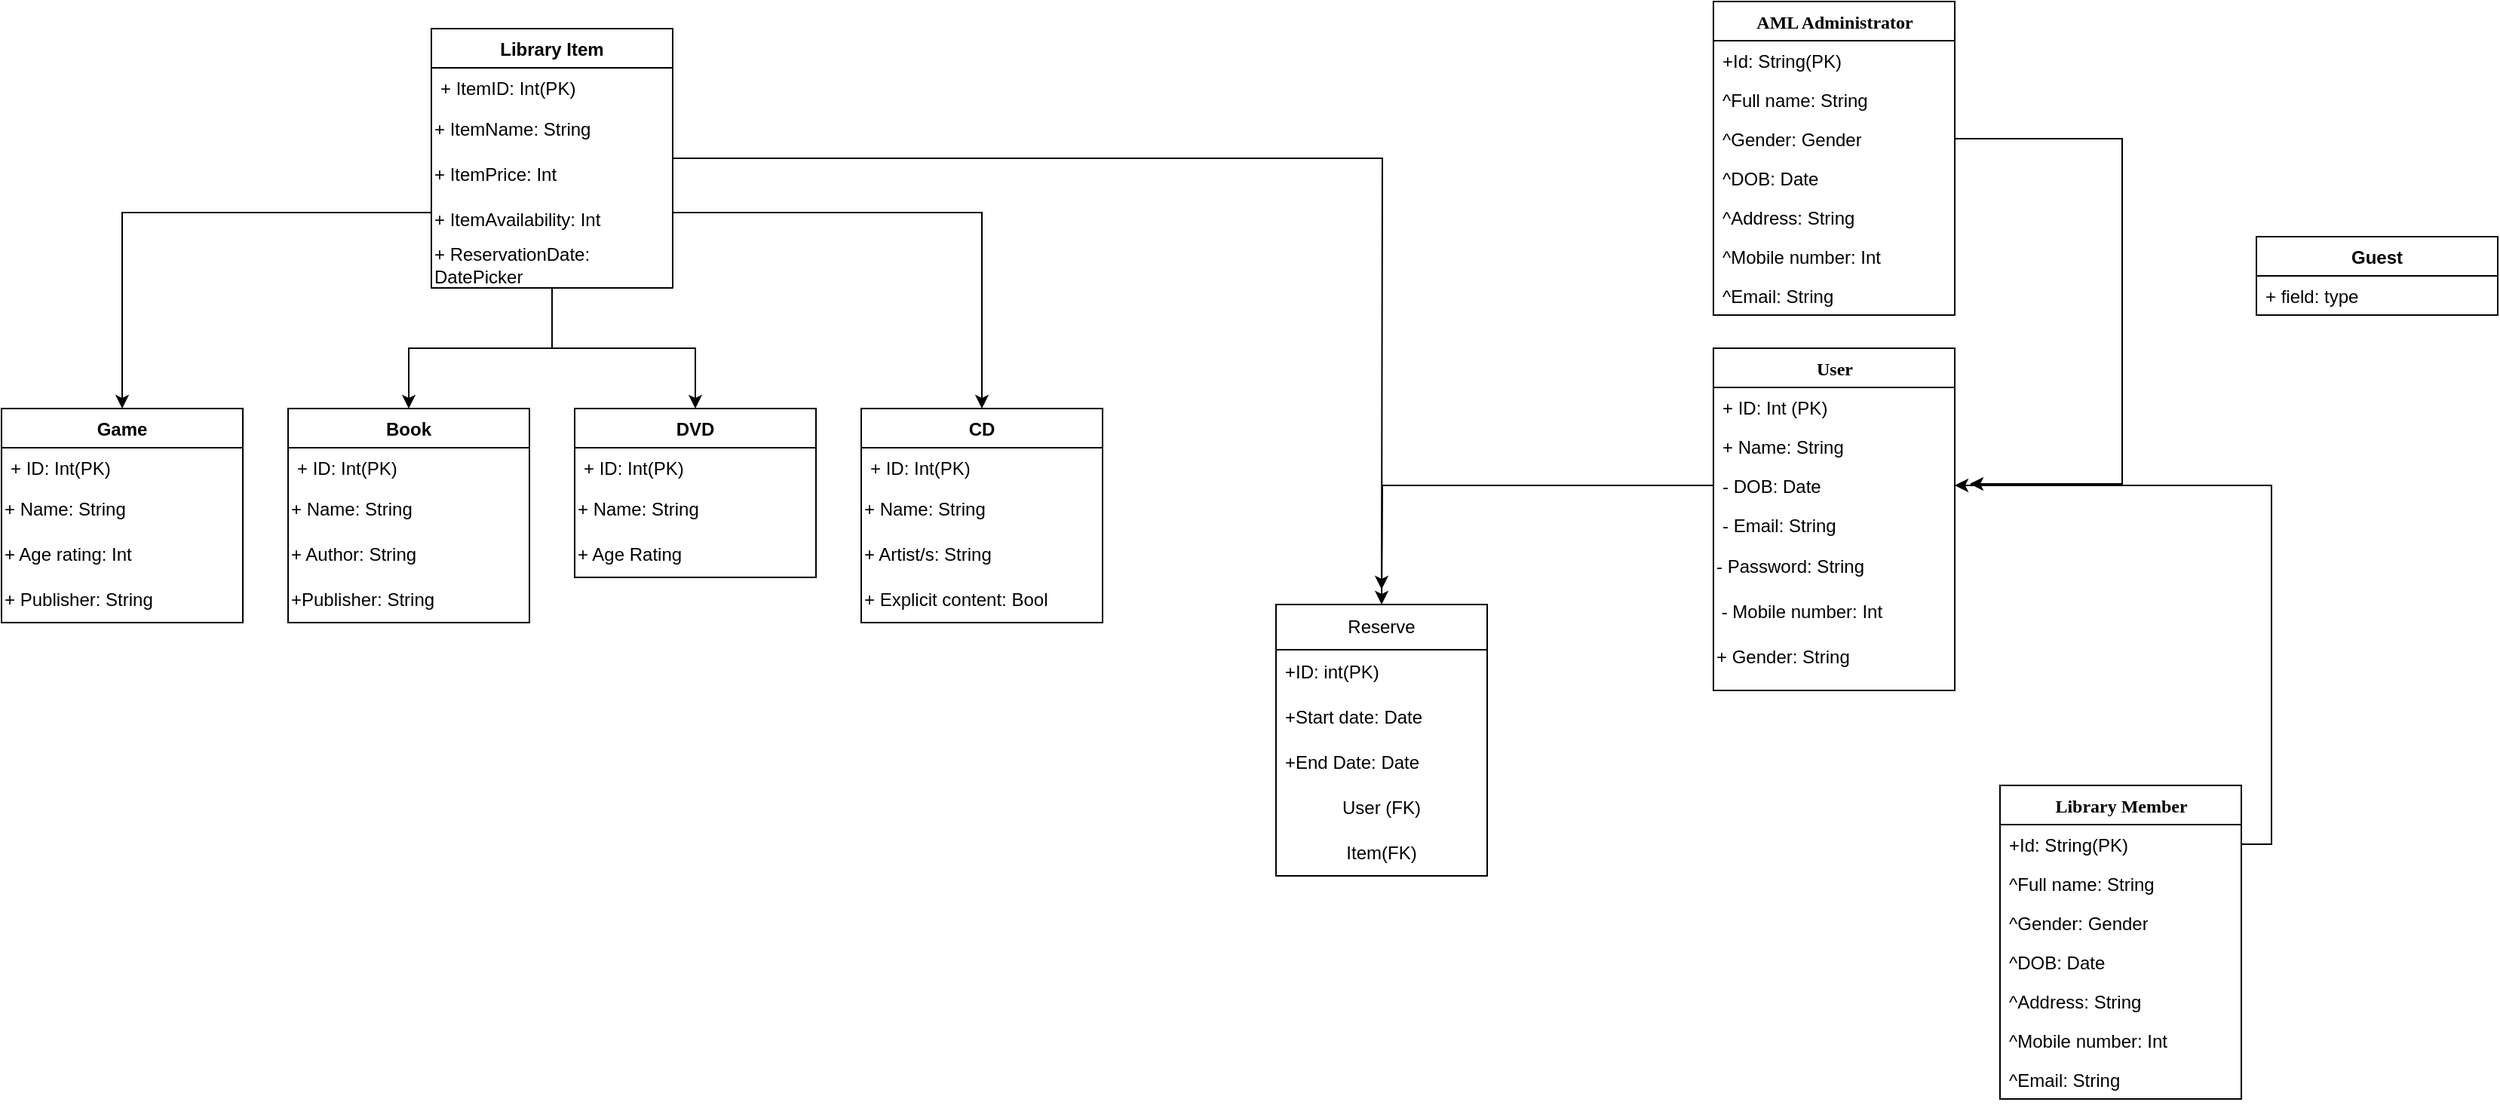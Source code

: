 <mxfile version="25.0.3">
  <diagram name="Page-1" id="9f46799a-70d6-7492-0946-bef42562c5a5">
    <mxGraphModel grid="1" page="1" gridSize="10" guides="1" tooltips="1" connect="1" arrows="1" fold="1" pageScale="1" pageWidth="1100" pageHeight="850" background="none" math="0" shadow="0">
      <root>
        <mxCell id="0" />
        <mxCell id="1" parent="0" />
        <mxCell id="78961159f06e98e8-17" value="User" style="swimlane;html=1;fontStyle=1;align=center;verticalAlign=top;childLayout=stackLayout;horizontal=1;startSize=26;horizontalStack=0;resizeParent=1;resizeLast=0;collapsible=1;marginBottom=0;swimlaneFillColor=#ffffff;rounded=0;shadow=0;comic=0;labelBackgroundColor=none;strokeWidth=1;fillColor=none;fontFamily=Verdana;fontSize=12" vertex="1" parent="1">
          <mxGeometry x="340" y="250" width="160" height="227" as="geometry" />
        </mxCell>
        <mxCell id="78961159f06e98e8-21" value="+ ID: Int (PK)" style="text;html=1;strokeColor=none;fillColor=none;align=left;verticalAlign=top;spacingLeft=4;spacingRight=4;whiteSpace=wrap;overflow=hidden;rotatable=0;points=[[0,0.5],[1,0.5]];portConstraint=eastwest;" vertex="1" parent="78961159f06e98e8-17">
          <mxGeometry y="26" width="160" height="26" as="geometry" />
        </mxCell>
        <mxCell id="78961159f06e98e8-23" value="+ Name: String" style="text;html=1;strokeColor=none;fillColor=none;align=left;verticalAlign=top;spacingLeft=4;spacingRight=4;whiteSpace=wrap;overflow=hidden;rotatable=0;points=[[0,0.5],[1,0.5]];portConstraint=eastwest;" vertex="1" parent="78961159f06e98e8-17">
          <mxGeometry y="52" width="160" height="26" as="geometry" />
        </mxCell>
        <mxCell id="YibiG8qAPrIVoshtSNfE-5" style="edgeStyle=orthogonalEdgeStyle;rounded=0;orthogonalLoop=1;jettySize=auto;html=1;" edge="1" parent="78961159f06e98e8-17" source="78961159f06e98e8-25">
          <mxGeometry relative="1" as="geometry">
            <mxPoint x="-220" y="170" as="targetPoint" />
          </mxGeometry>
        </mxCell>
        <mxCell id="78961159f06e98e8-25" value="- DOB: Date" style="text;html=1;strokeColor=none;fillColor=none;align=left;verticalAlign=top;spacingLeft=4;spacingRight=4;whiteSpace=wrap;overflow=hidden;rotatable=0;points=[[0,0.5],[1,0.5]];portConstraint=eastwest;" vertex="1" parent="78961159f06e98e8-17">
          <mxGeometry y="78" width="160" height="26" as="geometry" />
        </mxCell>
        <mxCell id="78961159f06e98e8-24" value="- Email: String" style="text;html=1;strokeColor=none;fillColor=none;align=left;verticalAlign=top;spacingLeft=4;spacingRight=4;whiteSpace=wrap;overflow=hidden;rotatable=0;points=[[0,0.5],[1,0.5]];portConstraint=eastwest;" vertex="1" parent="78961159f06e98e8-17">
          <mxGeometry y="104" width="160" height="26" as="geometry" />
        </mxCell>
        <mxCell id="7h7l0G_OZoYW5I2L6NwE-11" value="- Password: String" style="text;html=1;align=left;verticalAlign=middle;whiteSpace=wrap;rounded=0;fontSize=12;" vertex="1" parent="78961159f06e98e8-17">
          <mxGeometry y="130" width="160" height="30" as="geometry" />
        </mxCell>
        <mxCell id="DMpkLrYOLpRs--2uAYzl-1" value="&amp;nbsp;- Mobile number: Int" style="text;html=1;align=left;verticalAlign=middle;whiteSpace=wrap;rounded=0;" vertex="1" parent="78961159f06e98e8-17">
          <mxGeometry y="160" width="160" height="30" as="geometry" />
        </mxCell>
        <mxCell id="DMpkLrYOLpRs--2uAYzl-3" value="+ Gender: String" style="text;html=1;align=left;verticalAlign=middle;whiteSpace=wrap;rounded=0;" vertex="1" parent="78961159f06e98e8-17">
          <mxGeometry y="190" width="160" height="30" as="geometry" />
        </mxCell>
        <mxCell id="78961159f06e98e8-56" value="Library Member" style="swimlane;html=1;fontStyle=1;align=center;verticalAlign=top;childLayout=stackLayout;horizontal=1;startSize=26;horizontalStack=0;resizeParent=1;resizeLast=0;collapsible=1;marginBottom=0;swimlaneFillColor=#ffffff;rounded=0;shadow=0;comic=0;labelBackgroundColor=none;strokeWidth=1;fillColor=none;fontFamily=Verdana;fontSize=12" vertex="1" parent="1">
          <mxGeometry x="530" y="540" width="160" height="208" as="geometry" />
        </mxCell>
        <mxCell id="78961159f06e98e8-57" value="+Id: String(PK)" style="text;html=1;strokeColor=none;fillColor=none;align=left;verticalAlign=top;spacingLeft=4;spacingRight=4;whiteSpace=wrap;overflow=hidden;rotatable=0;points=[[0,0.5],[1,0.5]];portConstraint=eastwest;" vertex="1" parent="78961159f06e98e8-56">
          <mxGeometry y="26" width="160" height="26" as="geometry" />
        </mxCell>
        <mxCell id="78961159f06e98e8-58" value="^Full name: String" style="text;html=1;strokeColor=none;fillColor=none;align=left;verticalAlign=top;spacingLeft=4;spacingRight=4;whiteSpace=wrap;overflow=hidden;rotatable=0;points=[[0,0.5],[1,0.5]];portConstraint=eastwest;" vertex="1" parent="78961159f06e98e8-56">
          <mxGeometry y="52" width="160" height="26" as="geometry" />
        </mxCell>
        <mxCell id="78961159f06e98e8-60" value="^Gender: Gender" style="text;html=1;strokeColor=none;fillColor=none;align=left;verticalAlign=top;spacingLeft=4;spacingRight=4;whiteSpace=wrap;overflow=hidden;rotatable=0;points=[[0,0.5],[1,0.5]];portConstraint=eastwest;" vertex="1" parent="78961159f06e98e8-56">
          <mxGeometry y="78" width="160" height="26" as="geometry" />
        </mxCell>
        <mxCell id="78961159f06e98e8-59" value="^DOB: Date" style="text;html=1;strokeColor=none;fillColor=none;align=left;verticalAlign=top;spacingLeft=4;spacingRight=4;whiteSpace=wrap;overflow=hidden;rotatable=0;points=[[0,0.5],[1,0.5]];portConstraint=eastwest;" vertex="1" parent="78961159f06e98e8-56">
          <mxGeometry y="104" width="160" height="26" as="geometry" />
        </mxCell>
        <mxCell id="78961159f06e98e8-61" value="^Address: String" style="text;html=1;strokeColor=none;fillColor=none;align=left;verticalAlign=top;spacingLeft=4;spacingRight=4;whiteSpace=wrap;overflow=hidden;rotatable=0;points=[[0,0.5],[1,0.5]];portConstraint=eastwest;" vertex="1" parent="78961159f06e98e8-56">
          <mxGeometry y="130" width="160" height="26" as="geometry" />
        </mxCell>
        <mxCell id="78961159f06e98e8-62" value="^Mobile number: Int" style="text;html=1;strokeColor=none;fillColor=none;align=left;verticalAlign=top;spacingLeft=4;spacingRight=4;whiteSpace=wrap;overflow=hidden;rotatable=0;points=[[0,0.5],[1,0.5]];portConstraint=eastwest;" vertex="1" parent="78961159f06e98e8-56">
          <mxGeometry y="156" width="160" height="26" as="geometry" />
        </mxCell>
        <mxCell id="78961159f06e98e8-63" value="^Email: String" style="text;html=1;strokeColor=none;fillColor=none;align=left;verticalAlign=top;spacingLeft=4;spacingRight=4;whiteSpace=wrap;overflow=hidden;rotatable=0;points=[[0,0.5],[1,0.5]];portConstraint=eastwest;" vertex="1" parent="78961159f06e98e8-56">
          <mxGeometry y="182" width="160" height="26" as="geometry" />
        </mxCell>
        <mxCell id="TdFtuX18l38aTz6OmWr3-14" style="edgeStyle=orthogonalEdgeStyle;rounded=0;orthogonalLoop=1;jettySize=auto;html=1;entryX=0.5;entryY=0;entryDx=0;entryDy=0;" edge="1" parent="1" source="7h7l0G_OZoYW5I2L6NwE-34" target="7h7l0G_OZoYW5I2L6NwE-57">
          <mxGeometry relative="1" as="geometry">
            <Array as="points">
              <mxPoint x="-145" y="160" />
            </Array>
          </mxGeometry>
        </mxCell>
        <mxCell id="67ursD82-_Liadci_0GJ-4" style="edgeStyle=orthogonalEdgeStyle;rounded=0;orthogonalLoop=1;jettySize=auto;html=1;entryX=0.5;entryY=0;entryDx=0;entryDy=0;" edge="1" parent="1" source="7h7l0G_OZoYW5I2L6NwE-34" target="7h7l0G_OZoYW5I2L6NwE-45">
          <mxGeometry relative="1" as="geometry" />
        </mxCell>
        <mxCell id="67ursD82-_Liadci_0GJ-5" style="edgeStyle=orthogonalEdgeStyle;rounded=0;orthogonalLoop=1;jettySize=auto;html=1;entryX=0.5;entryY=0;entryDx=0;entryDy=0;" edge="1" parent="1" source="7h7l0G_OZoYW5I2L6NwE-34" target="7h7l0G_OZoYW5I2L6NwE-49">
          <mxGeometry relative="1" as="geometry" />
        </mxCell>
        <mxCell id="YibiG8qAPrIVoshtSNfE-4" style="edgeStyle=orthogonalEdgeStyle;rounded=0;orthogonalLoop=1;jettySize=auto;html=1;entryX=0.5;entryY=0;entryDx=0;entryDy=0;" edge="1" parent="1" source="7h7l0G_OZoYW5I2L6NwE-34">
          <mxGeometry relative="1" as="geometry">
            <mxPoint x="120" y="410" as="targetPoint" />
          </mxGeometry>
        </mxCell>
        <mxCell id="7h7l0G_OZoYW5I2L6NwE-34" value="Library Item" style="swimlane;fontStyle=1;align=center;verticalAlign=top;childLayout=stackLayout;horizontal=1;startSize=26;horizontalStack=0;resizeParent=1;resizeParentMax=0;resizeLast=0;collapsible=1;marginBottom=0;whiteSpace=wrap;html=1;" vertex="1" parent="1">
          <mxGeometry x="-510" y="38" width="160" height="172" as="geometry" />
        </mxCell>
        <mxCell id="7h7l0G_OZoYW5I2L6NwE-35" value="+ ItemID: Int(PK)" style="text;strokeColor=none;fillColor=none;align=left;verticalAlign=top;spacingLeft=4;spacingRight=4;overflow=hidden;rotatable=0;points=[[0,0.5],[1,0.5]];portConstraint=eastwest;whiteSpace=wrap;html=1;" vertex="1" parent="7h7l0G_OZoYW5I2L6NwE-34">
          <mxGeometry y="26" width="160" height="26" as="geometry" />
        </mxCell>
        <mxCell id="7h7l0G_OZoYW5I2L6NwE-38" value="+ ItemName: String" style="text;html=1;align=left;verticalAlign=middle;whiteSpace=wrap;rounded=0;fontSize=12;" vertex="1" parent="7h7l0G_OZoYW5I2L6NwE-34">
          <mxGeometry y="52" width="160" height="30" as="geometry" />
        </mxCell>
        <mxCell id="7h7l0G_OZoYW5I2L6NwE-39" value="+ ItemPrice: Int" style="text;html=1;align=left;verticalAlign=middle;whiteSpace=wrap;rounded=0;fontSize=12;" vertex="1" parent="7h7l0G_OZoYW5I2L6NwE-34">
          <mxGeometry y="82" width="160" height="30" as="geometry" />
        </mxCell>
        <mxCell id="7h7l0G_OZoYW5I2L6NwE-41" value="+ ItemAvailability: Int" style="text;html=1;align=left;verticalAlign=middle;whiteSpace=wrap;rounded=0;fontSize=12;" vertex="1" parent="7h7l0G_OZoYW5I2L6NwE-34">
          <mxGeometry y="112" width="160" height="30" as="geometry" />
        </mxCell>
        <mxCell id="67ursD82-_Liadci_0GJ-2" value="+ ReservationDate: DatePicker" style="text;html=1;align=left;verticalAlign=middle;whiteSpace=wrap;rounded=0;" vertex="1" parent="7h7l0G_OZoYW5I2L6NwE-34">
          <mxGeometry y="142" width="160" height="30" as="geometry" />
        </mxCell>
        <mxCell id="7h7l0G_OZoYW5I2L6NwE-45" value="Book" style="swimlane;fontStyle=1;align=center;verticalAlign=top;childLayout=stackLayout;horizontal=1;startSize=26;horizontalStack=0;resizeParent=1;resizeParentMax=0;resizeLast=0;collapsible=1;marginBottom=0;whiteSpace=wrap;html=1;" vertex="1" parent="1">
          <mxGeometry x="-605" y="290" width="160" height="142" as="geometry" />
        </mxCell>
        <mxCell id="7h7l0G_OZoYW5I2L6NwE-46" value="+ ID: Int(PK)" style="text;strokeColor=none;fillColor=none;align=left;verticalAlign=top;spacingLeft=4;spacingRight=4;overflow=hidden;rotatable=0;points=[[0,0.5],[1,0.5]];portConstraint=eastwest;whiteSpace=wrap;html=1;" vertex="1" parent="7h7l0G_OZoYW5I2L6NwE-45">
          <mxGeometry y="26" width="160" height="26" as="geometry" />
        </mxCell>
        <mxCell id="TdFtuX18l38aTz6OmWr3-3" value="+ Name: String" style="text;html=1;align=left;verticalAlign=middle;whiteSpace=wrap;rounded=0;" vertex="1" parent="7h7l0G_OZoYW5I2L6NwE-45">
          <mxGeometry y="52" width="160" height="30" as="geometry" />
        </mxCell>
        <mxCell id="TdFtuX18l38aTz6OmWr3-4" value="+ Author: String" style="text;html=1;align=left;verticalAlign=middle;whiteSpace=wrap;rounded=0;" vertex="1" parent="7h7l0G_OZoYW5I2L6NwE-45">
          <mxGeometry y="82" width="160" height="30" as="geometry" />
        </mxCell>
        <mxCell id="67ursD82-_Liadci_0GJ-6" value="+Publisher: String" style="text;html=1;align=left;verticalAlign=middle;whiteSpace=wrap;rounded=0;" vertex="1" parent="7h7l0G_OZoYW5I2L6NwE-45">
          <mxGeometry y="112" width="160" height="30" as="geometry" />
        </mxCell>
        <mxCell id="7h7l0G_OZoYW5I2L6NwE-49" value="DVD" style="swimlane;fontStyle=1;align=center;verticalAlign=top;childLayout=stackLayout;horizontal=1;startSize=26;horizontalStack=0;resizeParent=1;resizeParentMax=0;resizeLast=0;collapsible=1;marginBottom=0;whiteSpace=wrap;html=1;" vertex="1" parent="1">
          <mxGeometry x="-415" y="290" width="160" height="112" as="geometry" />
        </mxCell>
        <mxCell id="7h7l0G_OZoYW5I2L6NwE-50" value="+ ID: Int(PK)" style="text;strokeColor=none;fillColor=none;align=left;verticalAlign=top;spacingLeft=4;spacingRight=4;overflow=hidden;rotatable=0;points=[[0,0.5],[1,0.5]];portConstraint=eastwest;whiteSpace=wrap;html=1;" vertex="1" parent="7h7l0G_OZoYW5I2L6NwE-49">
          <mxGeometry y="26" width="160" height="26" as="geometry" />
        </mxCell>
        <mxCell id="TdFtuX18l38aTz6OmWr3-1" value="+ Name: String" style="text;html=1;align=left;verticalAlign=middle;whiteSpace=wrap;rounded=0;" vertex="1" parent="7h7l0G_OZoYW5I2L6NwE-49">
          <mxGeometry y="52" width="160" height="30" as="geometry" />
        </mxCell>
        <mxCell id="TdFtuX18l38aTz6OmWr3-7" value="+ Age Rating" style="text;html=1;align=left;verticalAlign=middle;whiteSpace=wrap;rounded=0;" vertex="1" parent="7h7l0G_OZoYW5I2L6NwE-49">
          <mxGeometry y="82" width="160" height="30" as="geometry" />
        </mxCell>
        <mxCell id="7h7l0G_OZoYW5I2L6NwE-57" value="CD" style="swimlane;fontStyle=1;align=center;verticalAlign=top;childLayout=stackLayout;horizontal=1;startSize=26;horizontalStack=0;resizeParent=1;resizeParentMax=0;resizeLast=0;collapsible=1;marginBottom=0;whiteSpace=wrap;html=1;" vertex="1" parent="1">
          <mxGeometry x="-225" y="290" width="160" height="142" as="geometry" />
        </mxCell>
        <mxCell id="7h7l0G_OZoYW5I2L6NwE-58" value="+ ID: Int(PK)" style="text;strokeColor=none;fillColor=none;align=left;verticalAlign=top;spacingLeft=4;spacingRight=4;overflow=hidden;rotatable=0;points=[[0,0.5],[1,0.5]];portConstraint=eastwest;whiteSpace=wrap;html=1;" vertex="1" parent="7h7l0G_OZoYW5I2L6NwE-57">
          <mxGeometry y="26" width="160" height="26" as="geometry" />
        </mxCell>
        <mxCell id="TdFtuX18l38aTz6OmWr3-6" value="+ Name: String" style="text;html=1;align=left;verticalAlign=middle;whiteSpace=wrap;rounded=0;" vertex="1" parent="7h7l0G_OZoYW5I2L6NwE-57">
          <mxGeometry y="52" width="160" height="30" as="geometry" />
        </mxCell>
        <mxCell id="67ursD82-_Liadci_0GJ-8" value="+ Artist/s: String" style="text;html=1;align=left;verticalAlign=middle;whiteSpace=wrap;rounded=0;" vertex="1" parent="7h7l0G_OZoYW5I2L6NwE-57">
          <mxGeometry y="82" width="160" height="30" as="geometry" />
        </mxCell>
        <mxCell id="TdFtuX18l38aTz6OmWr3-9" value="+ Explicit content: Bool" style="text;html=1;align=left;verticalAlign=middle;whiteSpace=wrap;rounded=0;" vertex="1" parent="7h7l0G_OZoYW5I2L6NwE-57">
          <mxGeometry y="112" width="160" height="30" as="geometry" />
        </mxCell>
        <mxCell id="7h7l0G_OZoYW5I2L6NwE-61" value="Game" style="swimlane;fontStyle=1;align=center;verticalAlign=top;childLayout=stackLayout;horizontal=1;startSize=26;horizontalStack=0;resizeParent=1;resizeParentMax=0;resizeLast=0;collapsible=1;marginBottom=0;whiteSpace=wrap;html=1;" vertex="1" parent="1">
          <mxGeometry x="-795" y="290" width="160" height="142" as="geometry" />
        </mxCell>
        <mxCell id="7h7l0G_OZoYW5I2L6NwE-62" value="+ ID: Int(PK)" style="text;strokeColor=none;fillColor=none;align=left;verticalAlign=top;spacingLeft=4;spacingRight=4;overflow=hidden;rotatable=0;points=[[0,0.5],[1,0.5]];portConstraint=eastwest;whiteSpace=wrap;html=1;" vertex="1" parent="7h7l0G_OZoYW5I2L6NwE-61">
          <mxGeometry y="26" width="160" height="26" as="geometry" />
        </mxCell>
        <mxCell id="TdFtuX18l38aTz6OmWr3-2" value="+ Name: String" style="text;html=1;align=left;verticalAlign=middle;whiteSpace=wrap;rounded=0;" vertex="1" parent="7h7l0G_OZoYW5I2L6NwE-61">
          <mxGeometry y="52" width="160" height="30" as="geometry" />
        </mxCell>
        <mxCell id="TdFtuX18l38aTz6OmWr3-5" value="+ Age rating: Int" style="text;html=1;align=left;verticalAlign=middle;whiteSpace=wrap;rounded=0;" vertex="1" parent="7h7l0G_OZoYW5I2L6NwE-61">
          <mxGeometry y="82" width="160" height="30" as="geometry" />
        </mxCell>
        <mxCell id="67ursD82-_Liadci_0GJ-7" value="+ Publisher: String" style="text;html=1;align=left;verticalAlign=middle;whiteSpace=wrap;rounded=0;" vertex="1" parent="7h7l0G_OZoYW5I2L6NwE-61">
          <mxGeometry y="112" width="160" height="30" as="geometry" />
        </mxCell>
        <mxCell id="FKyfHr1ezgvglO_lrrmA-9" value="Guest" style="swimlane;fontStyle=1;align=center;verticalAlign=top;childLayout=stackLayout;horizontal=1;startSize=26;horizontalStack=0;resizeParent=1;resizeParentMax=0;resizeLast=0;collapsible=1;marginBottom=0;whiteSpace=wrap;html=1;" vertex="1" parent="1">
          <mxGeometry x="700" y="176" width="160" height="52" as="geometry" />
        </mxCell>
        <mxCell id="FKyfHr1ezgvglO_lrrmA-10" value="+ field: type" style="text;strokeColor=none;fillColor=none;align=left;verticalAlign=top;spacingLeft=4;spacingRight=4;overflow=hidden;rotatable=0;points=[[0,0.5],[1,0.5]];portConstraint=eastwest;whiteSpace=wrap;html=1;" vertex="1" parent="FKyfHr1ezgvglO_lrrmA-9">
          <mxGeometry y="26" width="160" height="26" as="geometry" />
        </mxCell>
        <mxCell id="FKyfHr1ezgvglO_lrrmA-43" value="AML Administrator" style="swimlane;html=1;fontStyle=1;align=center;verticalAlign=top;childLayout=stackLayout;horizontal=1;startSize=26;horizontalStack=0;resizeParent=1;resizeLast=0;collapsible=1;marginBottom=0;swimlaneFillColor=#ffffff;rounded=0;shadow=0;comic=0;labelBackgroundColor=none;strokeWidth=1;fillColor=none;fontFamily=Verdana;fontSize=12" vertex="1" parent="1">
          <mxGeometry x="340" y="20" width="160" height="208" as="geometry" />
        </mxCell>
        <mxCell id="FKyfHr1ezgvglO_lrrmA-44" value="+Id: String(PK)" style="text;html=1;strokeColor=none;fillColor=none;align=left;verticalAlign=top;spacingLeft=4;spacingRight=4;whiteSpace=wrap;overflow=hidden;rotatable=0;points=[[0,0.5],[1,0.5]];portConstraint=eastwest;" vertex="1" parent="FKyfHr1ezgvglO_lrrmA-43">
          <mxGeometry y="26" width="160" height="26" as="geometry" />
        </mxCell>
        <mxCell id="FKyfHr1ezgvglO_lrrmA-45" value="^Full name: String" style="text;html=1;strokeColor=none;fillColor=none;align=left;verticalAlign=top;spacingLeft=4;spacingRight=4;whiteSpace=wrap;overflow=hidden;rotatable=0;points=[[0,0.5],[1,0.5]];portConstraint=eastwest;" vertex="1" parent="FKyfHr1ezgvglO_lrrmA-43">
          <mxGeometry y="52" width="160" height="26" as="geometry" />
        </mxCell>
        <mxCell id="YibiG8qAPrIVoshtSNfE-1" style="edgeStyle=orthogonalEdgeStyle;rounded=0;orthogonalLoop=1;jettySize=auto;html=1;" edge="1" parent="FKyfHr1ezgvglO_lrrmA-43" source="FKyfHr1ezgvglO_lrrmA-46">
          <mxGeometry relative="1" as="geometry">
            <mxPoint x="170" y="320" as="targetPoint" />
            <Array as="points">
              <mxPoint x="271" y="91" />
              <mxPoint x="271" y="320" />
            </Array>
          </mxGeometry>
        </mxCell>
        <mxCell id="FKyfHr1ezgvglO_lrrmA-46" value="^Gender: Gender" style="text;html=1;strokeColor=none;fillColor=none;align=left;verticalAlign=top;spacingLeft=4;spacingRight=4;whiteSpace=wrap;overflow=hidden;rotatable=0;points=[[0,0.5],[1,0.5]];portConstraint=eastwest;" vertex="1" parent="FKyfHr1ezgvglO_lrrmA-43">
          <mxGeometry y="78" width="160" height="26" as="geometry" />
        </mxCell>
        <mxCell id="FKyfHr1ezgvglO_lrrmA-47" value="^DOB: Date" style="text;html=1;strokeColor=none;fillColor=none;align=left;verticalAlign=top;spacingLeft=4;spacingRight=4;whiteSpace=wrap;overflow=hidden;rotatable=0;points=[[0,0.5],[1,0.5]];portConstraint=eastwest;" vertex="1" parent="FKyfHr1ezgvglO_lrrmA-43">
          <mxGeometry y="104" width="160" height="26" as="geometry" />
        </mxCell>
        <mxCell id="FKyfHr1ezgvglO_lrrmA-48" value="^Address: String" style="text;html=1;strokeColor=none;fillColor=none;align=left;verticalAlign=top;spacingLeft=4;spacingRight=4;whiteSpace=wrap;overflow=hidden;rotatable=0;points=[[0,0.5],[1,0.5]];portConstraint=eastwest;" vertex="1" parent="FKyfHr1ezgvglO_lrrmA-43">
          <mxGeometry y="130" width="160" height="26" as="geometry" />
        </mxCell>
        <mxCell id="FKyfHr1ezgvglO_lrrmA-49" value="^Mobile number: Int" style="text;html=1;strokeColor=none;fillColor=none;align=left;verticalAlign=top;spacingLeft=4;spacingRight=4;whiteSpace=wrap;overflow=hidden;rotatable=0;points=[[0,0.5],[1,0.5]];portConstraint=eastwest;" vertex="1" parent="FKyfHr1ezgvglO_lrrmA-43">
          <mxGeometry y="156" width="160" height="26" as="geometry" />
        </mxCell>
        <mxCell id="FKyfHr1ezgvglO_lrrmA-50" value="^Email: String" style="text;html=1;strokeColor=none;fillColor=none;align=left;verticalAlign=top;spacingLeft=4;spacingRight=4;whiteSpace=wrap;overflow=hidden;rotatable=0;points=[[0,0.5],[1,0.5]];portConstraint=eastwest;" vertex="1" parent="FKyfHr1ezgvglO_lrrmA-43">
          <mxGeometry y="182" width="160" height="26" as="geometry" />
        </mxCell>
        <mxCell id="TdFtuX18l38aTz6OmWr3-12" style="edgeStyle=orthogonalEdgeStyle;rounded=0;orthogonalLoop=1;jettySize=auto;html=1;entryX=0.5;entryY=0;entryDx=0;entryDy=0;" edge="1" parent="1" source="7h7l0G_OZoYW5I2L6NwE-41" target="7h7l0G_OZoYW5I2L6NwE-61">
          <mxGeometry relative="1" as="geometry">
            <Array as="points">
              <mxPoint x="-715" y="160" />
            </Array>
          </mxGeometry>
        </mxCell>
        <mxCell id="TdFtuX18l38aTz6OmWr3-22" style="edgeStyle=orthogonalEdgeStyle;rounded=0;orthogonalLoop=1;jettySize=auto;html=1;entryX=1;entryY=0.5;entryDx=0;entryDy=0;exitX=1;exitY=0.5;exitDx=0;exitDy=0;" edge="1" parent="1" source="78961159f06e98e8-57" target="78961159f06e98e8-25">
          <mxGeometry relative="1" as="geometry">
            <mxPoint x="719.999" y="540" as="sourcePoint" />
            <mxPoint x="609.94" y="341" as="targetPoint" />
          </mxGeometry>
        </mxCell>
        <mxCell id="YibiG8qAPrIVoshtSNfE-7" value="Reserve" style="swimlane;fontStyle=0;childLayout=stackLayout;horizontal=1;startSize=30;horizontalStack=0;resizeParent=1;resizeParentMax=0;resizeLast=0;collapsible=1;marginBottom=0;whiteSpace=wrap;html=1;" vertex="1" parent="1">
          <mxGeometry x="50" y="420" width="140" height="180" as="geometry" />
        </mxCell>
        <mxCell id="YibiG8qAPrIVoshtSNfE-8" value="+ID: int(PK)" style="text;strokeColor=none;fillColor=none;align=left;verticalAlign=middle;spacingLeft=4;spacingRight=4;overflow=hidden;points=[[0,0.5],[1,0.5]];portConstraint=eastwest;rotatable=0;whiteSpace=wrap;html=1;" vertex="1" parent="YibiG8qAPrIVoshtSNfE-7">
          <mxGeometry y="30" width="140" height="30" as="geometry" />
        </mxCell>
        <mxCell id="YibiG8qAPrIVoshtSNfE-9" value="+Start date: Date" style="text;strokeColor=none;fillColor=none;align=left;verticalAlign=middle;spacingLeft=4;spacingRight=4;overflow=hidden;points=[[0,0.5],[1,0.5]];portConstraint=eastwest;rotatable=0;whiteSpace=wrap;html=1;" vertex="1" parent="YibiG8qAPrIVoshtSNfE-7">
          <mxGeometry y="60" width="140" height="30" as="geometry" />
        </mxCell>
        <mxCell id="YibiG8qAPrIVoshtSNfE-10" value="+End Date: Date" style="text;strokeColor=none;fillColor=none;align=left;verticalAlign=middle;spacingLeft=4;spacingRight=4;overflow=hidden;points=[[0,0.5],[1,0.5]];portConstraint=eastwest;rotatable=0;whiteSpace=wrap;html=1;" vertex="1" parent="YibiG8qAPrIVoshtSNfE-7">
          <mxGeometry y="90" width="140" height="30" as="geometry" />
        </mxCell>
        <mxCell id="YibiG8qAPrIVoshtSNfE-12" value="User (FK)" style="text;html=1;align=center;verticalAlign=middle;whiteSpace=wrap;rounded=0;" vertex="1" parent="YibiG8qAPrIVoshtSNfE-7">
          <mxGeometry y="120" width="140" height="30" as="geometry" />
        </mxCell>
        <mxCell id="YibiG8qAPrIVoshtSNfE-13" value="Item(FK)" style="text;html=1;align=center;verticalAlign=middle;whiteSpace=wrap;rounded=0;" vertex="1" parent="YibiG8qAPrIVoshtSNfE-7">
          <mxGeometry y="150" width="140" height="30" as="geometry" />
        </mxCell>
      </root>
    </mxGraphModel>
  </diagram>
</mxfile>

